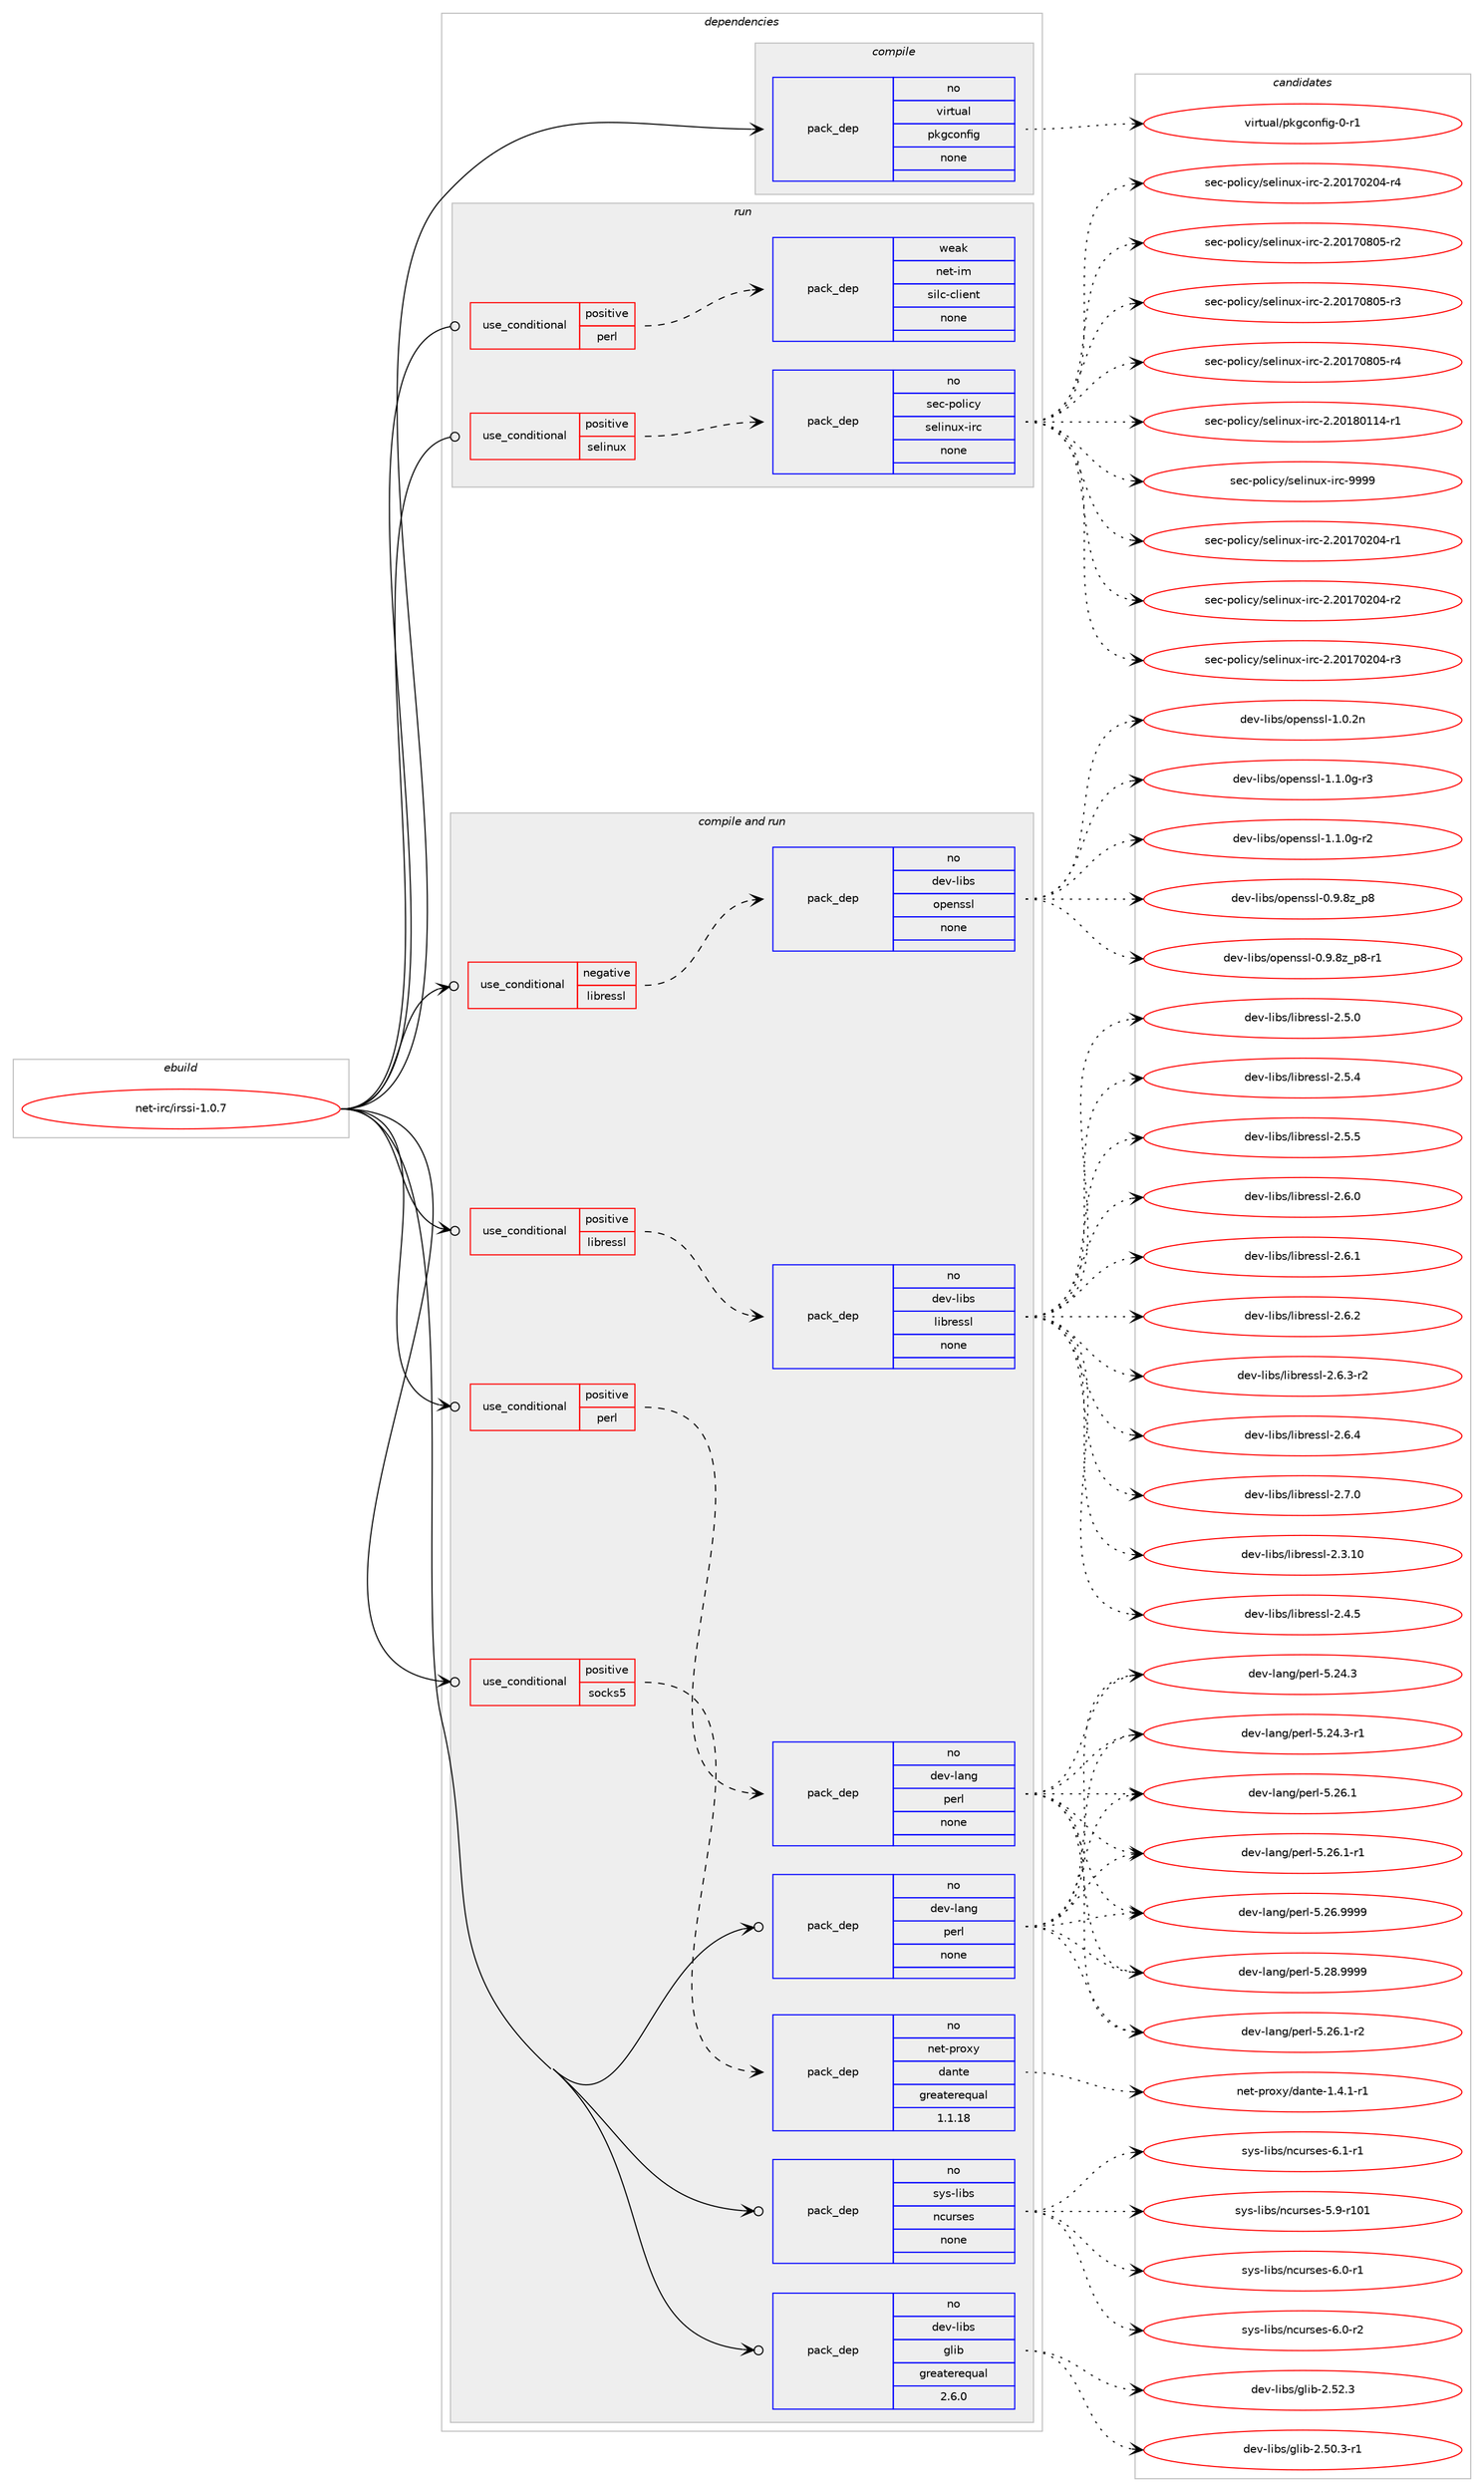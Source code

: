 digraph prolog {

# *************
# Graph options
# *************

newrank=true;
concentrate=true;
compound=true;
graph [rankdir=LR,fontname=Helvetica,fontsize=10,ranksep=1.5];#, ranksep=2.5, nodesep=0.2];
edge  [arrowhead=vee];
node  [fontname=Helvetica,fontsize=10];

# **********
# The ebuild
# **********

subgraph cluster_leftcol {
color=gray;
rank=same;
label=<<i>ebuild</i>>;
id [label="net-irc/irssi-1.0.7", color=red, width=4, href="../net-irc/irssi-1.0.7.svg"];
}

# ****************
# The dependencies
# ****************

subgraph cluster_midcol {
color=gray;
label=<<i>dependencies</i>>;
subgraph cluster_compile {
fillcolor="#eeeeee";
style=filled;
label=<<i>compile</i>>;
subgraph pack284 {
dependency364 [label=<<TABLE BORDER="0" CELLBORDER="1" CELLSPACING="0" CELLPADDING="4" WIDTH="220"><TR><TD ROWSPAN="6" CELLPADDING="30">pack_dep</TD></TR><TR><TD WIDTH="110">no</TD></TR><TR><TD>virtual</TD></TR><TR><TD>pkgconfig</TD></TR><TR><TD>none</TD></TR><TR><TD></TD></TR></TABLE>>, shape=none, color=blue];
}
id:e -> dependency364:w [weight=20,style="solid",arrowhead="vee"];
}
subgraph cluster_compileandrun {
fillcolor="#eeeeee";
style=filled;
label=<<i>compile and run</i>>;
subgraph cond70 {
dependency365 [label=<<TABLE BORDER="0" CELLBORDER="1" CELLSPACING="0" CELLPADDING="4"><TR><TD ROWSPAN="3" CELLPADDING="10">use_conditional</TD></TR><TR><TD>negative</TD></TR><TR><TD>libressl</TD></TR></TABLE>>, shape=none, color=red];
subgraph pack285 {
dependency366 [label=<<TABLE BORDER="0" CELLBORDER="1" CELLSPACING="0" CELLPADDING="4" WIDTH="220"><TR><TD ROWSPAN="6" CELLPADDING="30">pack_dep</TD></TR><TR><TD WIDTH="110">no</TD></TR><TR><TD>dev-libs</TD></TR><TR><TD>openssl</TD></TR><TR><TD>none</TD></TR><TR><TD></TD></TR></TABLE>>, shape=none, color=blue];
}
dependency365:e -> dependency366:w [weight=20,style="dashed",arrowhead="vee"];
}
id:e -> dependency365:w [weight=20,style="solid",arrowhead="odotvee"];
subgraph cond71 {
dependency367 [label=<<TABLE BORDER="0" CELLBORDER="1" CELLSPACING="0" CELLPADDING="4"><TR><TD ROWSPAN="3" CELLPADDING="10">use_conditional</TD></TR><TR><TD>positive</TD></TR><TR><TD>libressl</TD></TR></TABLE>>, shape=none, color=red];
subgraph pack286 {
dependency368 [label=<<TABLE BORDER="0" CELLBORDER="1" CELLSPACING="0" CELLPADDING="4" WIDTH="220"><TR><TD ROWSPAN="6" CELLPADDING="30">pack_dep</TD></TR><TR><TD WIDTH="110">no</TD></TR><TR><TD>dev-libs</TD></TR><TR><TD>libressl</TD></TR><TR><TD>none</TD></TR><TR><TD></TD></TR></TABLE>>, shape=none, color=blue];
}
dependency367:e -> dependency368:w [weight=20,style="dashed",arrowhead="vee"];
}
id:e -> dependency367:w [weight=20,style="solid",arrowhead="odotvee"];
subgraph cond72 {
dependency369 [label=<<TABLE BORDER="0" CELLBORDER="1" CELLSPACING="0" CELLPADDING="4"><TR><TD ROWSPAN="3" CELLPADDING="10">use_conditional</TD></TR><TR><TD>positive</TD></TR><TR><TD>perl</TD></TR></TABLE>>, shape=none, color=red];
subgraph pack287 {
dependency370 [label=<<TABLE BORDER="0" CELLBORDER="1" CELLSPACING="0" CELLPADDING="4" WIDTH="220"><TR><TD ROWSPAN="6" CELLPADDING="30">pack_dep</TD></TR><TR><TD WIDTH="110">no</TD></TR><TR><TD>dev-lang</TD></TR><TR><TD>perl</TD></TR><TR><TD>none</TD></TR><TR><TD></TD></TR></TABLE>>, shape=none, color=blue];
}
dependency369:e -> dependency370:w [weight=20,style="dashed",arrowhead="vee"];
}
id:e -> dependency369:w [weight=20,style="solid",arrowhead="odotvee"];
subgraph cond73 {
dependency371 [label=<<TABLE BORDER="0" CELLBORDER="1" CELLSPACING="0" CELLPADDING="4"><TR><TD ROWSPAN="3" CELLPADDING="10">use_conditional</TD></TR><TR><TD>positive</TD></TR><TR><TD>socks5</TD></TR></TABLE>>, shape=none, color=red];
subgraph pack288 {
dependency372 [label=<<TABLE BORDER="0" CELLBORDER="1" CELLSPACING="0" CELLPADDING="4" WIDTH="220"><TR><TD ROWSPAN="6" CELLPADDING="30">pack_dep</TD></TR><TR><TD WIDTH="110">no</TD></TR><TR><TD>net-proxy</TD></TR><TR><TD>dante</TD></TR><TR><TD>greaterequal</TD></TR><TR><TD>1.1.18</TD></TR></TABLE>>, shape=none, color=blue];
}
dependency371:e -> dependency372:w [weight=20,style="dashed",arrowhead="vee"];
}
id:e -> dependency371:w [weight=20,style="solid",arrowhead="odotvee"];
subgraph pack289 {
dependency373 [label=<<TABLE BORDER="0" CELLBORDER="1" CELLSPACING="0" CELLPADDING="4" WIDTH="220"><TR><TD ROWSPAN="6" CELLPADDING="30">pack_dep</TD></TR><TR><TD WIDTH="110">no</TD></TR><TR><TD>dev-lang</TD></TR><TR><TD>perl</TD></TR><TR><TD>none</TD></TR><TR><TD></TD></TR></TABLE>>, shape=none, color=blue];
}
id:e -> dependency373:w [weight=20,style="solid",arrowhead="odotvee"];
subgraph pack290 {
dependency374 [label=<<TABLE BORDER="0" CELLBORDER="1" CELLSPACING="0" CELLPADDING="4" WIDTH="220"><TR><TD ROWSPAN="6" CELLPADDING="30">pack_dep</TD></TR><TR><TD WIDTH="110">no</TD></TR><TR><TD>dev-libs</TD></TR><TR><TD>glib</TD></TR><TR><TD>greaterequal</TD></TR><TR><TD>2.6.0</TD></TR></TABLE>>, shape=none, color=blue];
}
id:e -> dependency374:w [weight=20,style="solid",arrowhead="odotvee"];
subgraph pack291 {
dependency375 [label=<<TABLE BORDER="0" CELLBORDER="1" CELLSPACING="0" CELLPADDING="4" WIDTH="220"><TR><TD ROWSPAN="6" CELLPADDING="30">pack_dep</TD></TR><TR><TD WIDTH="110">no</TD></TR><TR><TD>sys-libs</TD></TR><TR><TD>ncurses</TD></TR><TR><TD>none</TD></TR><TR><TD></TD></TR></TABLE>>, shape=none, color=blue];
}
id:e -> dependency375:w [weight=20,style="solid",arrowhead="odotvee"];
}
subgraph cluster_run {
fillcolor="#eeeeee";
style=filled;
label=<<i>run</i>>;
subgraph cond74 {
dependency376 [label=<<TABLE BORDER="0" CELLBORDER="1" CELLSPACING="0" CELLPADDING="4"><TR><TD ROWSPAN="3" CELLPADDING="10">use_conditional</TD></TR><TR><TD>positive</TD></TR><TR><TD>perl</TD></TR></TABLE>>, shape=none, color=red];
subgraph pack292 {
dependency377 [label=<<TABLE BORDER="0" CELLBORDER="1" CELLSPACING="0" CELLPADDING="4" WIDTH="220"><TR><TD ROWSPAN="6" CELLPADDING="30">pack_dep</TD></TR><TR><TD WIDTH="110">weak</TD></TR><TR><TD>net-im</TD></TR><TR><TD>silc-client</TD></TR><TR><TD>none</TD></TR><TR><TD></TD></TR></TABLE>>, shape=none, color=blue];
}
dependency376:e -> dependency377:w [weight=20,style="dashed",arrowhead="vee"];
}
id:e -> dependency376:w [weight=20,style="solid",arrowhead="odot"];
subgraph cond75 {
dependency378 [label=<<TABLE BORDER="0" CELLBORDER="1" CELLSPACING="0" CELLPADDING="4"><TR><TD ROWSPAN="3" CELLPADDING="10">use_conditional</TD></TR><TR><TD>positive</TD></TR><TR><TD>selinux</TD></TR></TABLE>>, shape=none, color=red];
subgraph pack293 {
dependency379 [label=<<TABLE BORDER="0" CELLBORDER="1" CELLSPACING="0" CELLPADDING="4" WIDTH="220"><TR><TD ROWSPAN="6" CELLPADDING="30">pack_dep</TD></TR><TR><TD WIDTH="110">no</TD></TR><TR><TD>sec-policy</TD></TR><TR><TD>selinux-irc</TD></TR><TR><TD>none</TD></TR><TR><TD></TD></TR></TABLE>>, shape=none, color=blue];
}
dependency378:e -> dependency379:w [weight=20,style="dashed",arrowhead="vee"];
}
id:e -> dependency378:w [weight=20,style="solid",arrowhead="odot"];
}
}

# **************
# The candidates
# **************

subgraph cluster_choices {
rank=same;
color=gray;
label=<<i>candidates</i>>;

subgraph choice284 {
color=black;
nodesep=1;
choice11810511411611797108471121071039911111010210510345484511449 [label="virtual/pkgconfig-0-r1", color=red, width=4,href="../virtual/pkgconfig-0-r1.svg"];
dependency364:e -> choice11810511411611797108471121071039911111010210510345484511449:w [style=dotted,weight="100"];
}
subgraph choice285 {
color=black;
nodesep=1;
choice1001011184510810598115471111121011101151151084549464946481034511450 [label="dev-libs/openssl-1.1.0g-r2", color=red, width=4,href="../dev-libs/openssl-1.1.0g-r2.svg"];
choice1001011184510810598115471111121011101151151084548465746561229511256 [label="dev-libs/openssl-0.9.8z_p8", color=red, width=4,href="../dev-libs/openssl-0.9.8z_p8.svg"];
choice10010111845108105981154711111210111011511510845484657465612295112564511449 [label="dev-libs/openssl-0.9.8z_p8-r1", color=red, width=4,href="../dev-libs/openssl-0.9.8z_p8-r1.svg"];
choice100101118451081059811547111112101110115115108454946484650110 [label="dev-libs/openssl-1.0.2n", color=red, width=4,href="../dev-libs/openssl-1.0.2n.svg"];
choice1001011184510810598115471111121011101151151084549464946481034511451 [label="dev-libs/openssl-1.1.0g-r3", color=red, width=4,href="../dev-libs/openssl-1.1.0g-r3.svg"];
dependency366:e -> choice1001011184510810598115471111121011101151151084549464946481034511450:w [style=dotted,weight="100"];
dependency366:e -> choice1001011184510810598115471111121011101151151084548465746561229511256:w [style=dotted,weight="100"];
dependency366:e -> choice10010111845108105981154711111210111011511510845484657465612295112564511449:w [style=dotted,weight="100"];
dependency366:e -> choice100101118451081059811547111112101110115115108454946484650110:w [style=dotted,weight="100"];
dependency366:e -> choice1001011184510810598115471111121011101151151084549464946481034511451:w [style=dotted,weight="100"];
}
subgraph choice286 {
color=black;
nodesep=1;
choice1001011184510810598115471081059811410111511510845504651464948 [label="dev-libs/libressl-2.3.10", color=red, width=4,href="../dev-libs/libressl-2.3.10.svg"];
choice10010111845108105981154710810598114101115115108455046524653 [label="dev-libs/libressl-2.4.5", color=red, width=4,href="../dev-libs/libressl-2.4.5.svg"];
choice10010111845108105981154710810598114101115115108455046534648 [label="dev-libs/libressl-2.5.0", color=red, width=4,href="../dev-libs/libressl-2.5.0.svg"];
choice10010111845108105981154710810598114101115115108455046534652 [label="dev-libs/libressl-2.5.4", color=red, width=4,href="../dev-libs/libressl-2.5.4.svg"];
choice10010111845108105981154710810598114101115115108455046534653 [label="dev-libs/libressl-2.5.5", color=red, width=4,href="../dev-libs/libressl-2.5.5.svg"];
choice10010111845108105981154710810598114101115115108455046544648 [label="dev-libs/libressl-2.6.0", color=red, width=4,href="../dev-libs/libressl-2.6.0.svg"];
choice10010111845108105981154710810598114101115115108455046544649 [label="dev-libs/libressl-2.6.1", color=red, width=4,href="../dev-libs/libressl-2.6.1.svg"];
choice10010111845108105981154710810598114101115115108455046544650 [label="dev-libs/libressl-2.6.2", color=red, width=4,href="../dev-libs/libressl-2.6.2.svg"];
choice100101118451081059811547108105981141011151151084550465446514511450 [label="dev-libs/libressl-2.6.3-r2", color=red, width=4,href="../dev-libs/libressl-2.6.3-r2.svg"];
choice10010111845108105981154710810598114101115115108455046544652 [label="dev-libs/libressl-2.6.4", color=red, width=4,href="../dev-libs/libressl-2.6.4.svg"];
choice10010111845108105981154710810598114101115115108455046554648 [label="dev-libs/libressl-2.7.0", color=red, width=4,href="../dev-libs/libressl-2.7.0.svg"];
dependency368:e -> choice1001011184510810598115471081059811410111511510845504651464948:w [style=dotted,weight="100"];
dependency368:e -> choice10010111845108105981154710810598114101115115108455046524653:w [style=dotted,weight="100"];
dependency368:e -> choice10010111845108105981154710810598114101115115108455046534648:w [style=dotted,weight="100"];
dependency368:e -> choice10010111845108105981154710810598114101115115108455046534652:w [style=dotted,weight="100"];
dependency368:e -> choice10010111845108105981154710810598114101115115108455046534653:w [style=dotted,weight="100"];
dependency368:e -> choice10010111845108105981154710810598114101115115108455046544648:w [style=dotted,weight="100"];
dependency368:e -> choice10010111845108105981154710810598114101115115108455046544649:w [style=dotted,weight="100"];
dependency368:e -> choice10010111845108105981154710810598114101115115108455046544650:w [style=dotted,weight="100"];
dependency368:e -> choice100101118451081059811547108105981141011151151084550465446514511450:w [style=dotted,weight="100"];
dependency368:e -> choice10010111845108105981154710810598114101115115108455046544652:w [style=dotted,weight="100"];
dependency368:e -> choice10010111845108105981154710810598114101115115108455046554648:w [style=dotted,weight="100"];
}
subgraph choice287 {
color=black;
nodesep=1;
choice10010111845108971101034711210111410845534650524651 [label="dev-lang/perl-5.24.3", color=red, width=4,href="../dev-lang/perl-5.24.3.svg"];
choice100101118451089711010347112101114108455346505246514511449 [label="dev-lang/perl-5.24.3-r1", color=red, width=4,href="../dev-lang/perl-5.24.3-r1.svg"];
choice10010111845108971101034711210111410845534650544649 [label="dev-lang/perl-5.26.1", color=red, width=4,href="../dev-lang/perl-5.26.1.svg"];
choice100101118451089711010347112101114108455346505446494511449 [label="dev-lang/perl-5.26.1-r1", color=red, width=4,href="../dev-lang/perl-5.26.1-r1.svg"];
choice100101118451089711010347112101114108455346505446494511450 [label="dev-lang/perl-5.26.1-r2", color=red, width=4,href="../dev-lang/perl-5.26.1-r2.svg"];
choice10010111845108971101034711210111410845534650544657575757 [label="dev-lang/perl-5.26.9999", color=red, width=4,href="../dev-lang/perl-5.26.9999.svg"];
choice10010111845108971101034711210111410845534650564657575757 [label="dev-lang/perl-5.28.9999", color=red, width=4,href="../dev-lang/perl-5.28.9999.svg"];
dependency370:e -> choice10010111845108971101034711210111410845534650524651:w [style=dotted,weight="100"];
dependency370:e -> choice100101118451089711010347112101114108455346505246514511449:w [style=dotted,weight="100"];
dependency370:e -> choice10010111845108971101034711210111410845534650544649:w [style=dotted,weight="100"];
dependency370:e -> choice100101118451089711010347112101114108455346505446494511449:w [style=dotted,weight="100"];
dependency370:e -> choice100101118451089711010347112101114108455346505446494511450:w [style=dotted,weight="100"];
dependency370:e -> choice10010111845108971101034711210111410845534650544657575757:w [style=dotted,weight="100"];
dependency370:e -> choice10010111845108971101034711210111410845534650564657575757:w [style=dotted,weight="100"];
}
subgraph choice288 {
color=black;
nodesep=1;
choice1101011164511211411112012147100971101161014549465246494511449 [label="net-proxy/dante-1.4.1-r1", color=red, width=4,href="../net-proxy/dante-1.4.1-r1.svg"];
dependency372:e -> choice1101011164511211411112012147100971101161014549465246494511449:w [style=dotted,weight="100"];
}
subgraph choice289 {
color=black;
nodesep=1;
choice10010111845108971101034711210111410845534650524651 [label="dev-lang/perl-5.24.3", color=red, width=4,href="../dev-lang/perl-5.24.3.svg"];
choice100101118451089711010347112101114108455346505246514511449 [label="dev-lang/perl-5.24.3-r1", color=red, width=4,href="../dev-lang/perl-5.24.3-r1.svg"];
choice10010111845108971101034711210111410845534650544649 [label="dev-lang/perl-5.26.1", color=red, width=4,href="../dev-lang/perl-5.26.1.svg"];
choice100101118451089711010347112101114108455346505446494511449 [label="dev-lang/perl-5.26.1-r1", color=red, width=4,href="../dev-lang/perl-5.26.1-r1.svg"];
choice100101118451089711010347112101114108455346505446494511450 [label="dev-lang/perl-5.26.1-r2", color=red, width=4,href="../dev-lang/perl-5.26.1-r2.svg"];
choice10010111845108971101034711210111410845534650544657575757 [label="dev-lang/perl-5.26.9999", color=red, width=4,href="../dev-lang/perl-5.26.9999.svg"];
choice10010111845108971101034711210111410845534650564657575757 [label="dev-lang/perl-5.28.9999", color=red, width=4,href="../dev-lang/perl-5.28.9999.svg"];
dependency373:e -> choice10010111845108971101034711210111410845534650524651:w [style=dotted,weight="100"];
dependency373:e -> choice100101118451089711010347112101114108455346505246514511449:w [style=dotted,weight="100"];
dependency373:e -> choice10010111845108971101034711210111410845534650544649:w [style=dotted,weight="100"];
dependency373:e -> choice100101118451089711010347112101114108455346505446494511449:w [style=dotted,weight="100"];
dependency373:e -> choice100101118451089711010347112101114108455346505446494511450:w [style=dotted,weight="100"];
dependency373:e -> choice10010111845108971101034711210111410845534650544657575757:w [style=dotted,weight="100"];
dependency373:e -> choice10010111845108971101034711210111410845534650564657575757:w [style=dotted,weight="100"];
}
subgraph choice290 {
color=black;
nodesep=1;
choice10010111845108105981154710310810598455046534846514511449 [label="dev-libs/glib-2.50.3-r1", color=red, width=4,href="../dev-libs/glib-2.50.3-r1.svg"];
choice1001011184510810598115471031081059845504653504651 [label="dev-libs/glib-2.52.3", color=red, width=4,href="../dev-libs/glib-2.52.3.svg"];
dependency374:e -> choice10010111845108105981154710310810598455046534846514511449:w [style=dotted,weight="100"];
dependency374:e -> choice1001011184510810598115471031081059845504653504651:w [style=dotted,weight="100"];
}
subgraph choice291 {
color=black;
nodesep=1;
choice115121115451081059811547110991171141151011154553465745114494849 [label="sys-libs/ncurses-5.9-r101", color=red, width=4,href="../sys-libs/ncurses-5.9-r101.svg"];
choice11512111545108105981154711099117114115101115455446484511449 [label="sys-libs/ncurses-6.0-r1", color=red, width=4,href="../sys-libs/ncurses-6.0-r1.svg"];
choice11512111545108105981154711099117114115101115455446484511450 [label="sys-libs/ncurses-6.0-r2", color=red, width=4,href="../sys-libs/ncurses-6.0-r2.svg"];
choice11512111545108105981154711099117114115101115455446494511449 [label="sys-libs/ncurses-6.1-r1", color=red, width=4,href="../sys-libs/ncurses-6.1-r1.svg"];
dependency375:e -> choice115121115451081059811547110991171141151011154553465745114494849:w [style=dotted,weight="100"];
dependency375:e -> choice11512111545108105981154711099117114115101115455446484511449:w [style=dotted,weight="100"];
dependency375:e -> choice11512111545108105981154711099117114115101115455446484511450:w [style=dotted,weight="100"];
dependency375:e -> choice11512111545108105981154711099117114115101115455446494511449:w [style=dotted,weight="100"];
}
subgraph choice292 {
color=black;
nodesep=1;
}
subgraph choice293 {
color=black;
nodesep=1;
choice11510199451121111081059912147115101108105110117120451051149945504650484955485048524511449 [label="sec-policy/selinux-irc-2.20170204-r1", color=red, width=4,href="../sec-policy/selinux-irc-2.20170204-r1.svg"];
choice11510199451121111081059912147115101108105110117120451051149945504650484955485048524511450 [label="sec-policy/selinux-irc-2.20170204-r2", color=red, width=4,href="../sec-policy/selinux-irc-2.20170204-r2.svg"];
choice11510199451121111081059912147115101108105110117120451051149945504650484955485048524511451 [label="sec-policy/selinux-irc-2.20170204-r3", color=red, width=4,href="../sec-policy/selinux-irc-2.20170204-r3.svg"];
choice11510199451121111081059912147115101108105110117120451051149945504650484955485048524511452 [label="sec-policy/selinux-irc-2.20170204-r4", color=red, width=4,href="../sec-policy/selinux-irc-2.20170204-r4.svg"];
choice11510199451121111081059912147115101108105110117120451051149945504650484955485648534511450 [label="sec-policy/selinux-irc-2.20170805-r2", color=red, width=4,href="../sec-policy/selinux-irc-2.20170805-r2.svg"];
choice11510199451121111081059912147115101108105110117120451051149945504650484955485648534511451 [label="sec-policy/selinux-irc-2.20170805-r3", color=red, width=4,href="../sec-policy/selinux-irc-2.20170805-r3.svg"];
choice11510199451121111081059912147115101108105110117120451051149945504650484955485648534511452 [label="sec-policy/selinux-irc-2.20170805-r4", color=red, width=4,href="../sec-policy/selinux-irc-2.20170805-r4.svg"];
choice11510199451121111081059912147115101108105110117120451051149945504650484956484949524511449 [label="sec-policy/selinux-irc-2.20180114-r1", color=red, width=4,href="../sec-policy/selinux-irc-2.20180114-r1.svg"];
choice1151019945112111108105991214711510110810511011712045105114994557575757 [label="sec-policy/selinux-irc-9999", color=red, width=4,href="../sec-policy/selinux-irc-9999.svg"];
dependency379:e -> choice11510199451121111081059912147115101108105110117120451051149945504650484955485048524511449:w [style=dotted,weight="100"];
dependency379:e -> choice11510199451121111081059912147115101108105110117120451051149945504650484955485048524511450:w [style=dotted,weight="100"];
dependency379:e -> choice11510199451121111081059912147115101108105110117120451051149945504650484955485048524511451:w [style=dotted,weight="100"];
dependency379:e -> choice11510199451121111081059912147115101108105110117120451051149945504650484955485048524511452:w [style=dotted,weight="100"];
dependency379:e -> choice11510199451121111081059912147115101108105110117120451051149945504650484955485648534511450:w [style=dotted,weight="100"];
dependency379:e -> choice11510199451121111081059912147115101108105110117120451051149945504650484955485648534511451:w [style=dotted,weight="100"];
dependency379:e -> choice11510199451121111081059912147115101108105110117120451051149945504650484955485648534511452:w [style=dotted,weight="100"];
dependency379:e -> choice11510199451121111081059912147115101108105110117120451051149945504650484956484949524511449:w [style=dotted,weight="100"];
dependency379:e -> choice1151019945112111108105991214711510110810511011712045105114994557575757:w [style=dotted,weight="100"];
}
}

}
